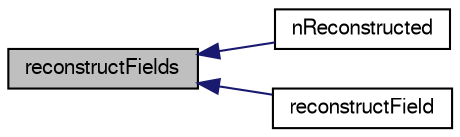 digraph "reconstructFields"
{
  bgcolor="transparent";
  edge [fontname="FreeSans",fontsize="10",labelfontname="FreeSans",labelfontsize="10"];
  node [fontname="FreeSans",fontsize="10",shape=record];
  rankdir="LR";
  Node666 [label="reconstructFields",height=0.2,width=0.4,color="black", fillcolor="grey75", style="filled", fontcolor="black"];
  Node666 -> Node667 [dir="back",color="midnightblue",fontsize="10",style="solid",fontname="FreeSans"];
  Node667 [label="nReconstructed",height=0.2,width=0.4,color="black",URL="$a28654.html#ab2292d4054820892410d1ff742d3e6fc",tooltip="Return number of fields reconstructed. "];
  Node666 -> Node668 [dir="back",color="midnightblue",fontsize="10",style="solid",fontname="FreeSans"];
  Node668 [label="reconstructField",height=0.2,width=0.4,color="black",URL="$a28654.html#a3e2b40e9c2972d2d28385935a616502b"];
}
